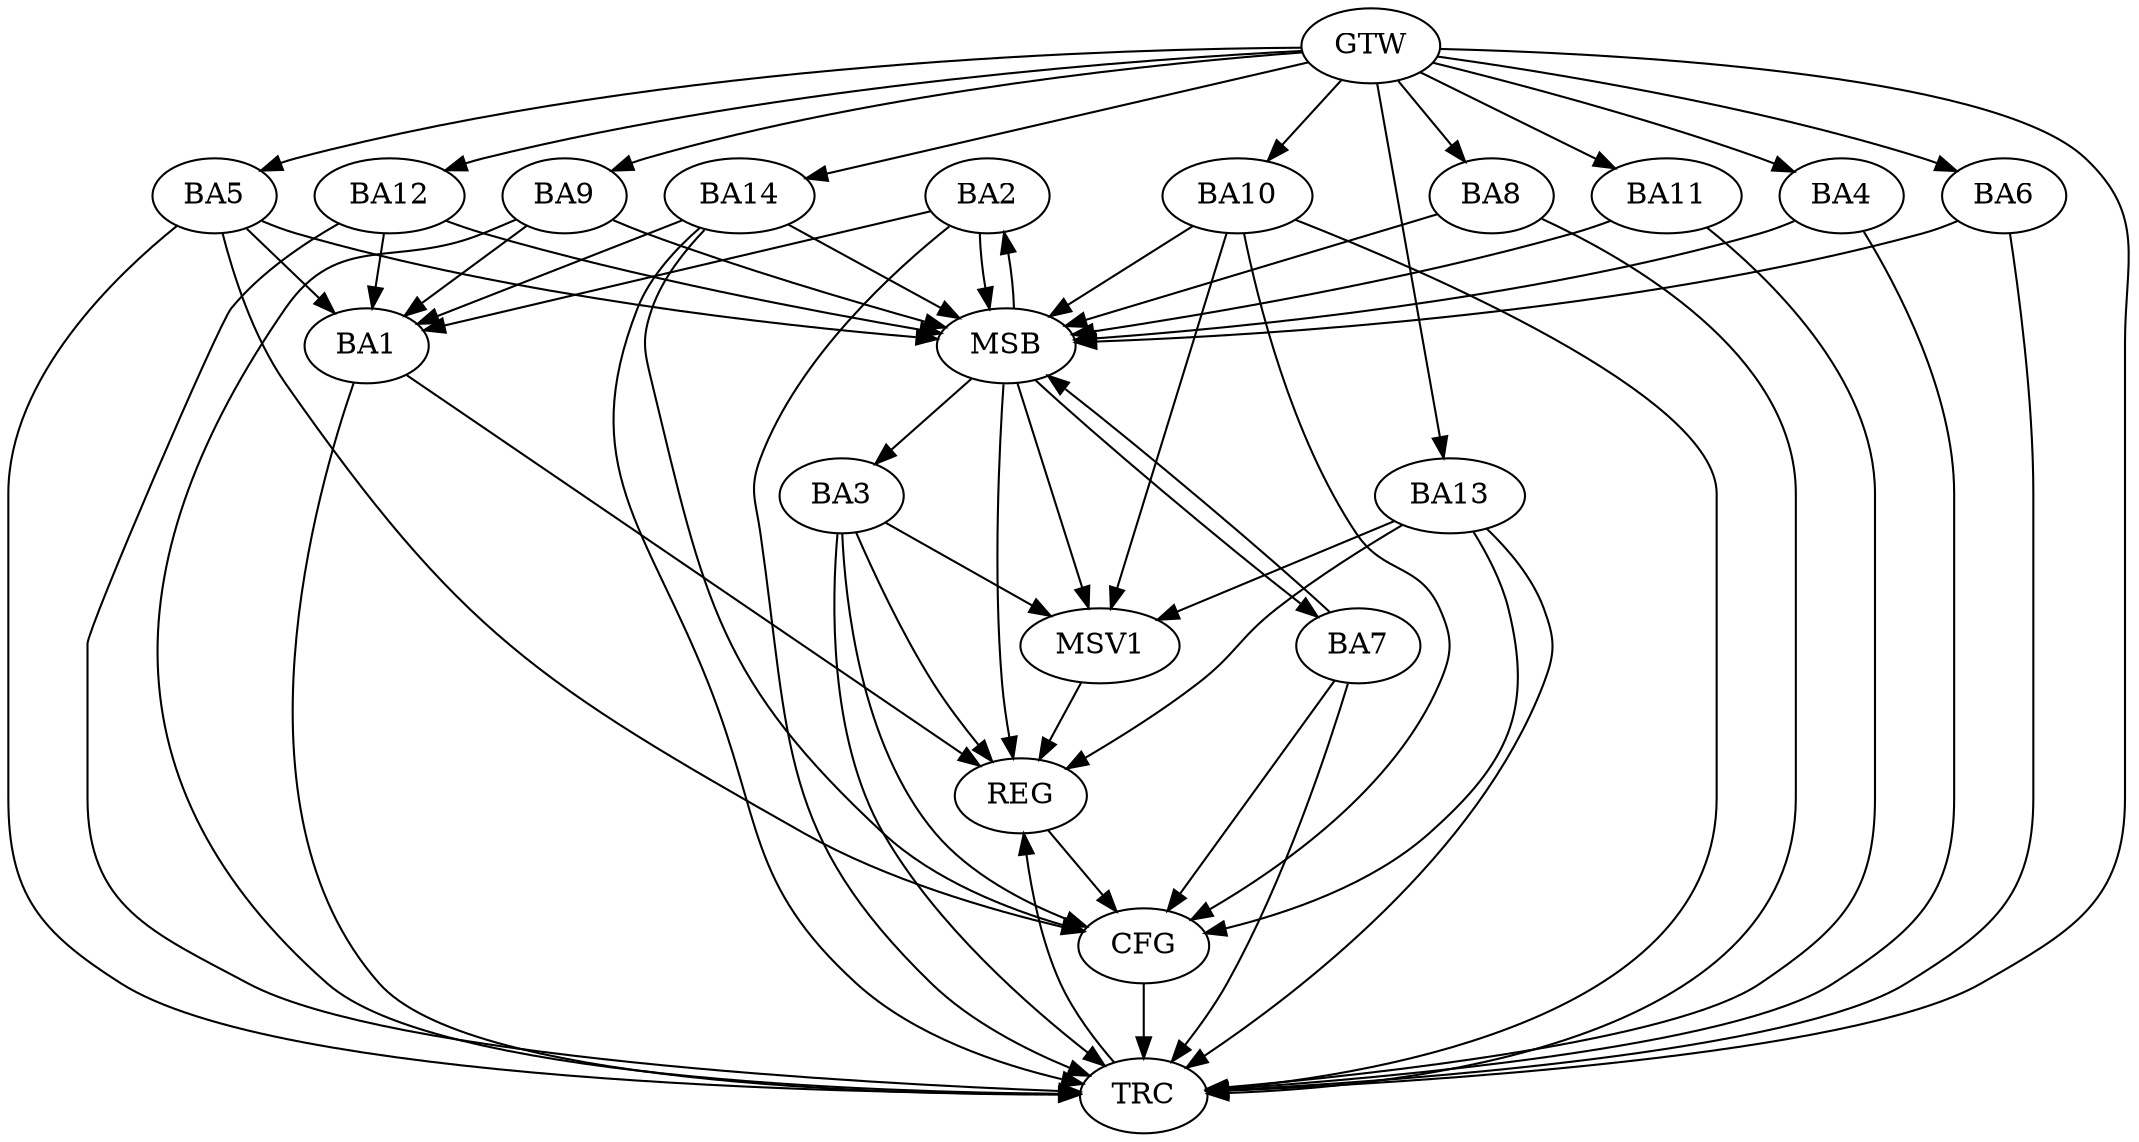 strict digraph G {
  BA1 [ label="BA1" ];
  BA2 [ label="BA2" ];
  BA3 [ label="BA3" ];
  BA4 [ label="BA4" ];
  BA5 [ label="BA5" ];
  BA6 [ label="BA6" ];
  BA7 [ label="BA7" ];
  BA8 [ label="BA8" ];
  BA9 [ label="BA9" ];
  BA10 [ label="BA10" ];
  BA11 [ label="BA11" ];
  BA12 [ label="BA12" ];
  BA13 [ label="BA13" ];
  BA14 [ label="BA14" ];
  GTW [ label="GTW" ];
  REG [ label="REG" ];
  MSB [ label="MSB" ];
  CFG [ label="CFG" ];
  TRC [ label="TRC" ];
  MSV1 [ label="MSV1" ];
  GTW -> BA4;
  GTW -> BA5;
  GTW -> BA6;
  GTW -> BA8;
  GTW -> BA9;
  GTW -> BA10;
  GTW -> BA11;
  GTW -> BA12;
  GTW -> BA13;
  GTW -> BA14;
  BA1 -> REG;
  BA3 -> REG;
  BA13 -> REG;
  BA2 -> MSB;
  MSB -> REG;
  BA4 -> MSB;
  BA5 -> MSB;
  MSB -> BA3;
  BA6 -> MSB;
  BA7 -> MSB;
  MSB -> BA2;
  BA8 -> MSB;
  BA9 -> MSB;
  MSB -> BA7;
  BA10 -> MSB;
  BA11 -> MSB;
  BA12 -> MSB;
  BA14 -> MSB;
  BA7 -> CFG;
  BA3 -> CFG;
  BA5 -> CFG;
  BA10 -> CFG;
  BA13 -> CFG;
  BA14 -> CFG;
  REG -> CFG;
  BA1 -> TRC;
  BA2 -> TRC;
  BA3 -> TRC;
  BA4 -> TRC;
  BA5 -> TRC;
  BA6 -> TRC;
  BA7 -> TRC;
  BA8 -> TRC;
  BA9 -> TRC;
  BA10 -> TRC;
  BA11 -> TRC;
  BA12 -> TRC;
  BA13 -> TRC;
  BA14 -> TRC;
  GTW -> TRC;
  CFG -> TRC;
  TRC -> REG;
  BA9 -> BA1;
  BA2 -> BA1;
  BA5 -> BA1;
  BA12 -> BA1;
  BA14 -> BA1;
  BA3 -> MSV1;
  BA13 -> MSV1;
  MSB -> MSV1;
  BA10 -> MSV1;
  MSV1 -> REG;
}
